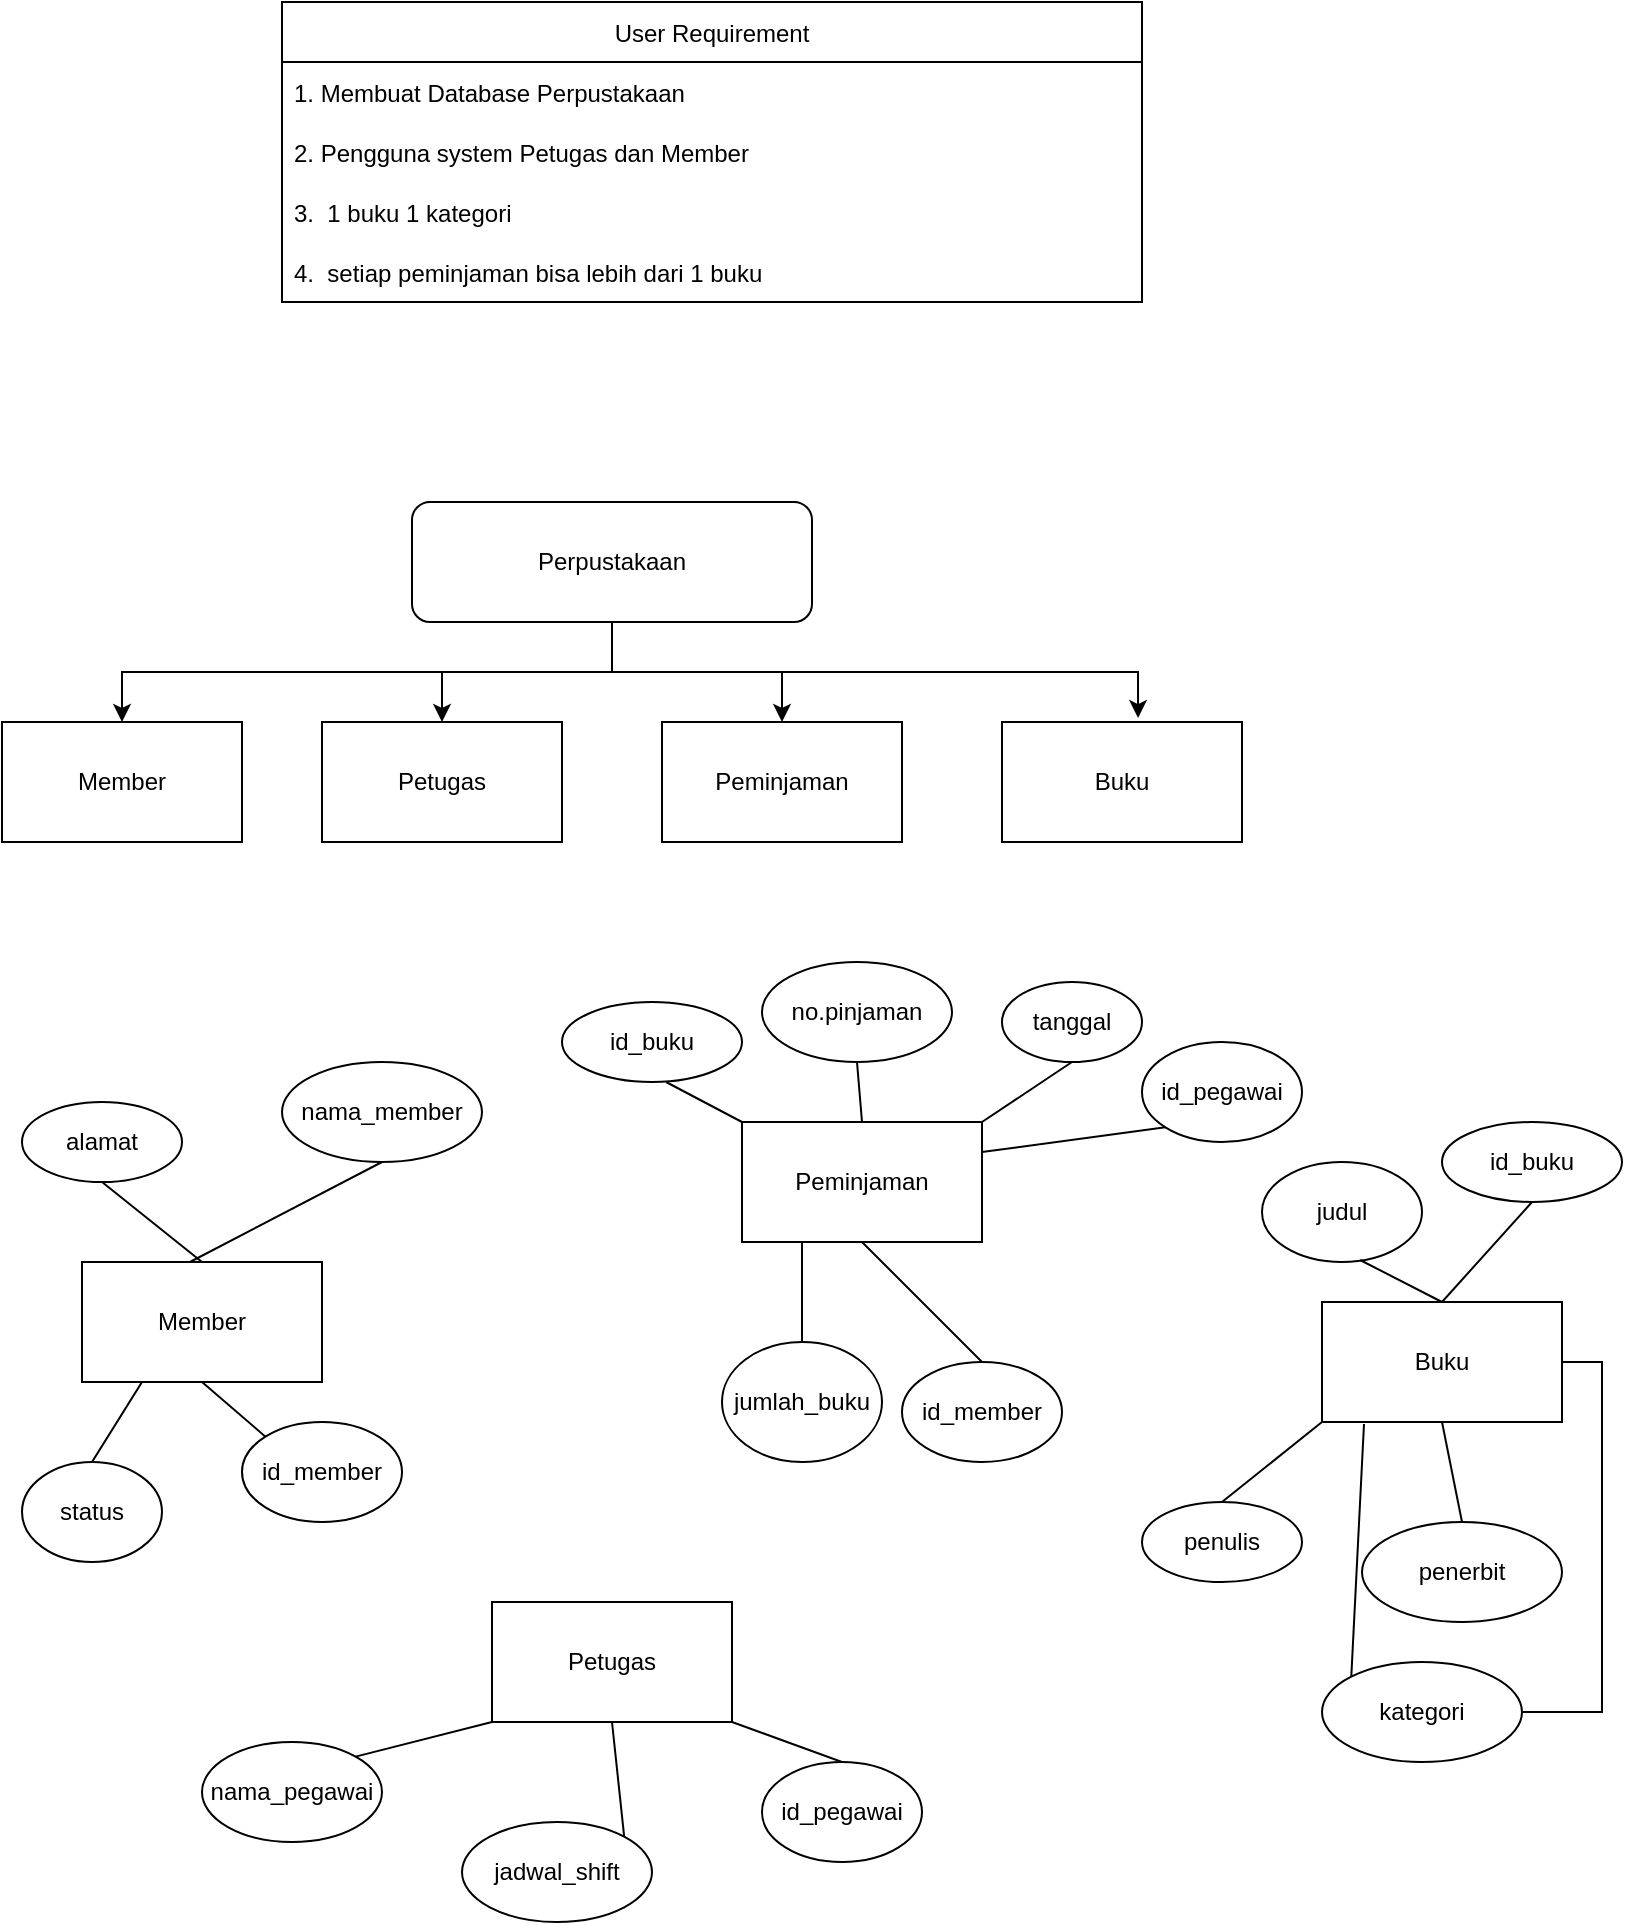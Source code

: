 <mxfile version="15.6.5" type="github"><diagram id="3bQUJpN8k2muaRIqIm6b" name="Page-1"><mxGraphModel dx="862" dy="492" grid="1" gridSize="10" guides="1" tooltips="1" connect="1" arrows="1" fold="1" page="1" pageScale="1" pageWidth="850" pageHeight="1100" math="0" shadow="0"><root><mxCell id="0"/><mxCell id="1" parent="0"/><mxCell id="HlvAQcf4TAFLOSOdBuCV-1" value="User Requirement" style="swimlane;fontStyle=0;childLayout=stackLayout;horizontal=1;startSize=30;horizontalStack=0;resizeParent=1;resizeParentMax=0;resizeLast=0;collapsible=1;marginBottom=0;fontColor=default;fillColor=default;strokeColor=default;" parent="1" vertex="1"><mxGeometry x="160" y="110" width="430" height="150" as="geometry"/></mxCell><mxCell id="HlvAQcf4TAFLOSOdBuCV-2" value="1. Membuat Database Perpustakaan" style="text;strokeColor=none;fillColor=none;align=left;verticalAlign=middle;spacingLeft=4;spacingRight=4;overflow=hidden;points=[[0,0.5],[1,0.5]];portConstraint=eastwest;rotatable=0;fontColor=default;" parent="HlvAQcf4TAFLOSOdBuCV-1" vertex="1"><mxGeometry y="30" width="430" height="30" as="geometry"/></mxCell><mxCell id="HlvAQcf4TAFLOSOdBuCV-3" value="2. Pengguna system Petugas dan Member" style="text;strokeColor=none;fillColor=none;align=left;verticalAlign=middle;spacingLeft=4;spacingRight=4;overflow=hidden;points=[[0,0.5],[1,0.5]];portConstraint=eastwest;rotatable=0;fontColor=default;" parent="HlvAQcf4TAFLOSOdBuCV-1" vertex="1"><mxGeometry y="60" width="430" height="30" as="geometry"/></mxCell><mxCell id="HlvAQcf4TAFLOSOdBuCV-4" value="3.  1 buku 1 kategori" style="text;strokeColor=none;fillColor=none;align=left;verticalAlign=middle;spacingLeft=4;spacingRight=4;overflow=hidden;points=[[0,0.5],[1,0.5]];portConstraint=eastwest;rotatable=0;fontColor=default;" parent="HlvAQcf4TAFLOSOdBuCV-1" vertex="1"><mxGeometry y="90" width="430" height="30" as="geometry"/></mxCell><mxCell id="HlvAQcf4TAFLOSOdBuCV-5" value="4.  setiap peminjaman bisa lebih dari 1 buku" style="text;strokeColor=none;fillColor=none;align=left;verticalAlign=middle;spacingLeft=4;spacingRight=4;overflow=hidden;points=[[0,0.5],[1,0.5]];portConstraint=eastwest;rotatable=0;fontColor=default;" parent="HlvAQcf4TAFLOSOdBuCV-1" vertex="1"><mxGeometry y="120" width="430" height="30" as="geometry"/></mxCell><mxCell id="ZFjTRjcmgBkkJqUMy4PS-6" style="edgeStyle=orthogonalEdgeStyle;rounded=0;orthogonalLoop=1;jettySize=auto;html=1;exitX=0.5;exitY=1;exitDx=0;exitDy=0;entryX=0.5;entryY=0;entryDx=0;entryDy=0;fontColor=default;" edge="1" parent="1" source="ZFjTRjcmgBkkJqUMy4PS-1" target="ZFjTRjcmgBkkJqUMy4PS-2"><mxGeometry relative="1" as="geometry"/></mxCell><mxCell id="ZFjTRjcmgBkkJqUMy4PS-7" style="edgeStyle=orthogonalEdgeStyle;rounded=0;orthogonalLoop=1;jettySize=auto;html=1;exitX=0.5;exitY=1;exitDx=0;exitDy=0;entryX=0.5;entryY=0;entryDx=0;entryDy=0;fontColor=default;" edge="1" parent="1" source="ZFjTRjcmgBkkJqUMy4PS-1" target="ZFjTRjcmgBkkJqUMy4PS-3"><mxGeometry relative="1" as="geometry"/></mxCell><mxCell id="ZFjTRjcmgBkkJqUMy4PS-8" style="edgeStyle=orthogonalEdgeStyle;rounded=0;orthogonalLoop=1;jettySize=auto;html=1;exitX=0.5;exitY=1;exitDx=0;exitDy=0;entryX=0.5;entryY=0;entryDx=0;entryDy=0;fontColor=default;" edge="1" parent="1" source="ZFjTRjcmgBkkJqUMy4PS-1" target="ZFjTRjcmgBkkJqUMy4PS-4"><mxGeometry relative="1" as="geometry"/></mxCell><mxCell id="ZFjTRjcmgBkkJqUMy4PS-9" style="edgeStyle=orthogonalEdgeStyle;rounded=0;orthogonalLoop=1;jettySize=auto;html=1;exitX=0.5;exitY=1;exitDx=0;exitDy=0;entryX=0.567;entryY=-0.033;entryDx=0;entryDy=0;entryPerimeter=0;fontColor=default;" edge="1" parent="1" source="ZFjTRjcmgBkkJqUMy4PS-1" target="ZFjTRjcmgBkkJqUMy4PS-5"><mxGeometry relative="1" as="geometry"/></mxCell><mxCell id="ZFjTRjcmgBkkJqUMy4PS-1" value="Perpustakaan" style="rounded=1;whiteSpace=wrap;html=1;fontColor=default;fillColor=default;strokeColor=default;" vertex="1" parent="1"><mxGeometry x="225" y="360" width="200" height="60" as="geometry"/></mxCell><mxCell id="ZFjTRjcmgBkkJqUMy4PS-2" value="Member" style="rounded=0;whiteSpace=wrap;html=1;fontColor=default;strokeColor=default;fillColor=default;" vertex="1" parent="1"><mxGeometry x="20" y="470" width="120" height="60" as="geometry"/></mxCell><mxCell id="ZFjTRjcmgBkkJqUMy4PS-3" value="Petugas" style="rounded=0;whiteSpace=wrap;html=1;fontColor=default;strokeColor=default;fillColor=default;" vertex="1" parent="1"><mxGeometry x="180" y="470" width="120" height="60" as="geometry"/></mxCell><mxCell id="ZFjTRjcmgBkkJqUMy4PS-4" value="Peminjaman" style="rounded=0;whiteSpace=wrap;html=1;fontColor=default;strokeColor=default;fillColor=default;" vertex="1" parent="1"><mxGeometry x="350" y="470" width="120" height="60" as="geometry"/></mxCell><mxCell id="ZFjTRjcmgBkkJqUMy4PS-5" value="Buku" style="rounded=0;whiteSpace=wrap;html=1;fontColor=default;strokeColor=default;fillColor=default;" vertex="1" parent="1"><mxGeometry x="520" y="470" width="120" height="60" as="geometry"/></mxCell><mxCell id="ZFjTRjcmgBkkJqUMy4PS-10" value="Member" style="rounded=0;whiteSpace=wrap;html=1;fontColor=default;strokeColor=default;fillColor=default;" vertex="1" parent="1"><mxGeometry x="60" y="740" width="120" height="60" as="geometry"/></mxCell><mxCell id="ZFjTRjcmgBkkJqUMy4PS-11" value="Petugas" style="rounded=0;whiteSpace=wrap;html=1;fontColor=default;strokeColor=default;fillColor=default;" vertex="1" parent="1"><mxGeometry x="265" y="910" width="120" height="60" as="geometry"/></mxCell><mxCell id="ZFjTRjcmgBkkJqUMy4PS-12" value="Peminjaman" style="rounded=0;whiteSpace=wrap;html=1;fontColor=default;strokeColor=default;fillColor=default;" vertex="1" parent="1"><mxGeometry x="390" y="670" width="120" height="60" as="geometry"/></mxCell><mxCell id="ZFjTRjcmgBkkJqUMy4PS-13" value="Buku" style="rounded=0;whiteSpace=wrap;html=1;fontColor=default;strokeColor=default;fillColor=default;" vertex="1" parent="1"><mxGeometry x="680" y="760" width="120" height="60" as="geometry"/></mxCell><mxCell id="ZFjTRjcmgBkkJqUMy4PS-14" value="id_member" style="ellipse;whiteSpace=wrap;html=1;fontColor=default;strokeColor=default;fillColor=default;" vertex="1" parent="1"><mxGeometry x="140" y="820" width="80" height="50" as="geometry"/></mxCell><mxCell id="ZFjTRjcmgBkkJqUMy4PS-15" value="" style="endArrow=none;html=1;rounded=0;fontColor=default;entryX=0;entryY=0;entryDx=0;entryDy=0;strokeColor=default;labelBackgroundColor=default;exitX=0.5;exitY=1;exitDx=0;exitDy=0;" edge="1" parent="1" source="ZFjTRjcmgBkkJqUMy4PS-10" target="ZFjTRjcmgBkkJqUMy4PS-14"><mxGeometry width="50" height="50" relative="1" as="geometry"><mxPoint x="70" y="870" as="sourcePoint"/><mxPoint x="120" y="820" as="targetPoint"/></mxGeometry></mxCell><mxCell id="ZFjTRjcmgBkkJqUMy4PS-16" value="nama_member" style="ellipse;whiteSpace=wrap;html=1;fontColor=default;strokeColor=default;fillColor=default;" vertex="1" parent="1"><mxGeometry x="160" y="640" width="100" height="50" as="geometry"/></mxCell><mxCell id="ZFjTRjcmgBkkJqUMy4PS-17" value="" style="endArrow=none;html=1;rounded=0;labelBackgroundColor=default;fontColor=default;strokeColor=default;entryX=0.5;entryY=1;entryDx=0;entryDy=0;exitX=0.45;exitY=0;exitDx=0;exitDy=0;exitPerimeter=0;" edge="1" parent="1" source="ZFjTRjcmgBkkJqUMy4PS-10" target="ZFjTRjcmgBkkJqUMy4PS-16"><mxGeometry width="50" height="50" relative="1" as="geometry"><mxPoint x="60" y="740" as="sourcePoint"/><mxPoint x="110" y="690" as="targetPoint"/></mxGeometry></mxCell><mxCell id="ZFjTRjcmgBkkJqUMy4PS-18" value="alamat" style="ellipse;whiteSpace=wrap;html=1;fontColor=default;strokeColor=default;fillColor=default;" vertex="1" parent="1"><mxGeometry x="30" y="660" width="80" height="40" as="geometry"/></mxCell><mxCell id="ZFjTRjcmgBkkJqUMy4PS-19" value="status" style="ellipse;whiteSpace=wrap;html=1;fontColor=default;strokeColor=default;fillColor=default;" vertex="1" parent="1"><mxGeometry x="30" y="840" width="70" height="50" as="geometry"/></mxCell><mxCell id="ZFjTRjcmgBkkJqUMy4PS-20" value="" style="endArrow=none;html=1;rounded=0;labelBackgroundColor=default;fontColor=default;strokeColor=default;entryX=0.25;entryY=1;entryDx=0;entryDy=0;exitX=0.5;exitY=0;exitDx=0;exitDy=0;" edge="1" parent="1" source="ZFjTRjcmgBkkJqUMy4PS-19" target="ZFjTRjcmgBkkJqUMy4PS-10"><mxGeometry width="50" height="50" relative="1" as="geometry"><mxPoint x="80" y="850" as="sourcePoint"/><mxPoint x="130" y="800" as="targetPoint"/></mxGeometry></mxCell><mxCell id="ZFjTRjcmgBkkJqUMy4PS-21" value="" style="endArrow=none;html=1;rounded=0;labelBackgroundColor=default;fontColor=default;strokeColor=default;entryX=0.5;entryY=1;entryDx=0;entryDy=0;exitX=0.5;exitY=0;exitDx=0;exitDy=0;" edge="1" parent="1" source="ZFjTRjcmgBkkJqUMy4PS-10" target="ZFjTRjcmgBkkJqUMy4PS-18"><mxGeometry width="50" height="50" relative="1" as="geometry"><mxPoint x="50" y="760" as="sourcePoint"/><mxPoint x="100" y="710" as="targetPoint"/></mxGeometry></mxCell><mxCell id="ZFjTRjcmgBkkJqUMy4PS-22" value="id_pegawai" style="ellipse;whiteSpace=wrap;html=1;fontColor=default;strokeColor=default;fillColor=default;" vertex="1" parent="1"><mxGeometry x="400" y="990" width="80" height="50" as="geometry"/></mxCell><mxCell id="ZFjTRjcmgBkkJqUMy4PS-23" value="nama_pegawai" style="ellipse;whiteSpace=wrap;html=1;fontColor=default;strokeColor=default;fillColor=default;" vertex="1" parent="1"><mxGeometry x="120" y="980" width="90" height="50" as="geometry"/></mxCell><mxCell id="ZFjTRjcmgBkkJqUMy4PS-24" value="jadwal_shift" style="ellipse;whiteSpace=wrap;html=1;fontColor=default;strokeColor=default;fillColor=default;" vertex="1" parent="1"><mxGeometry x="250" y="1020" width="95" height="50" as="geometry"/></mxCell><mxCell id="ZFjTRjcmgBkkJqUMy4PS-25" value="" style="endArrow=none;html=1;rounded=0;labelBackgroundColor=default;fontColor=default;strokeColor=default;entryX=0;entryY=1;entryDx=0;entryDy=0;exitX=1;exitY=0;exitDx=0;exitDy=0;" edge="1" parent="1" source="ZFjTRjcmgBkkJqUMy4PS-23" target="ZFjTRjcmgBkkJqUMy4PS-11"><mxGeometry width="50" height="50" relative="1" as="geometry"><mxPoint x="200" y="980" as="sourcePoint"/><mxPoint x="250" y="930" as="targetPoint"/></mxGeometry></mxCell><mxCell id="ZFjTRjcmgBkkJqUMy4PS-26" value="" style="endArrow=none;html=1;rounded=0;labelBackgroundColor=default;fontColor=default;strokeColor=default;entryX=0.5;entryY=1;entryDx=0;entryDy=0;exitX=1;exitY=0;exitDx=0;exitDy=0;" edge="1" parent="1" source="ZFjTRjcmgBkkJqUMy4PS-24" target="ZFjTRjcmgBkkJqUMy4PS-11"><mxGeometry width="50" height="50" relative="1" as="geometry"><mxPoint x="290" y="1030" as="sourcePoint"/><mxPoint x="340" y="980" as="targetPoint"/></mxGeometry></mxCell><mxCell id="ZFjTRjcmgBkkJqUMy4PS-27" value="" style="endArrow=none;html=1;rounded=0;labelBackgroundColor=default;fontColor=default;strokeColor=default;entryX=1;entryY=1;entryDx=0;entryDy=0;exitX=0.5;exitY=0;exitDx=0;exitDy=0;" edge="1" parent="1" source="ZFjTRjcmgBkkJqUMy4PS-22" target="ZFjTRjcmgBkkJqUMy4PS-11"><mxGeometry width="50" height="50" relative="1" as="geometry"><mxPoint x="420" y="970" as="sourcePoint"/><mxPoint x="470" y="920" as="targetPoint"/></mxGeometry></mxCell><mxCell id="ZFjTRjcmgBkkJqUMy4PS-28" value="no.pinjaman" style="ellipse;whiteSpace=wrap;html=1;fontColor=default;strokeColor=default;fillColor=default;" vertex="1" parent="1"><mxGeometry x="400" y="590" width="95" height="50" as="geometry"/></mxCell><mxCell id="ZFjTRjcmgBkkJqUMy4PS-29" value="tanggal" style="ellipse;whiteSpace=wrap;html=1;fontColor=default;strokeColor=default;fillColor=default;" vertex="1" parent="1"><mxGeometry x="520" y="600" width="70" height="40" as="geometry"/></mxCell><mxCell id="ZFjTRjcmgBkkJqUMy4PS-30" value="jumlah_buku" style="ellipse;whiteSpace=wrap;html=1;fontColor=default;strokeColor=default;fillColor=default;" vertex="1" parent="1"><mxGeometry x="380" y="780" width="80" height="60" as="geometry"/></mxCell><mxCell id="ZFjTRjcmgBkkJqUMy4PS-31" value="id_pegawai" style="ellipse;whiteSpace=wrap;html=1;fontColor=default;strokeColor=default;fillColor=default;" vertex="1" parent="1"><mxGeometry x="590" y="630" width="80" height="50" as="geometry"/></mxCell><mxCell id="ZFjTRjcmgBkkJqUMy4PS-32" value="id_member" style="ellipse;whiteSpace=wrap;html=1;fontColor=default;strokeColor=default;fillColor=default;" vertex="1" parent="1"><mxGeometry x="470" y="790" width="80" height="50" as="geometry"/></mxCell><mxCell id="ZFjTRjcmgBkkJqUMy4PS-33" value="id_buku" style="ellipse;whiteSpace=wrap;html=1;fontColor=default;strokeColor=default;fillColor=default;" vertex="1" parent="1"><mxGeometry x="740" y="670" width="90" height="40" as="geometry"/></mxCell><mxCell id="ZFjTRjcmgBkkJqUMy4PS-34" value="id_buku" style="ellipse;whiteSpace=wrap;html=1;fontColor=default;strokeColor=default;fillColor=default;" vertex="1" parent="1"><mxGeometry x="300" y="610" width="90" height="40" as="geometry"/></mxCell><mxCell id="ZFjTRjcmgBkkJqUMy4PS-35" value="judul" style="ellipse;whiteSpace=wrap;html=1;fontColor=default;strokeColor=default;fillColor=default;" vertex="1" parent="1"><mxGeometry x="650" y="690" width="80" height="50" as="geometry"/></mxCell><mxCell id="ZFjTRjcmgBkkJqUMy4PS-36" value="penulis" style="ellipse;whiteSpace=wrap;html=1;fontColor=default;strokeColor=default;fillColor=default;" vertex="1" parent="1"><mxGeometry x="590" y="860" width="80" height="40" as="geometry"/></mxCell><mxCell id="ZFjTRjcmgBkkJqUMy4PS-37" value="penerbit" style="ellipse;whiteSpace=wrap;html=1;fontColor=default;strokeColor=default;fillColor=default;" vertex="1" parent="1"><mxGeometry x="700" y="870" width="100" height="50" as="geometry"/></mxCell><mxCell id="ZFjTRjcmgBkkJqUMy4PS-38" value="kategori" style="ellipse;whiteSpace=wrap;html=1;fontColor=default;strokeColor=default;fillColor=default;" vertex="1" parent="1"><mxGeometry x="680" y="940" width="100" height="50" as="geometry"/></mxCell><mxCell id="ZFjTRjcmgBkkJqUMy4PS-39" value="" style="endArrow=none;html=1;rounded=0;labelBackgroundColor=default;fontColor=default;strokeColor=default;entryX=0.5;entryY=1;entryDx=0;entryDy=0;exitX=0.5;exitY=0;exitDx=0;exitDy=0;" edge="1" parent="1" source="ZFjTRjcmgBkkJqUMy4PS-32" target="ZFjTRjcmgBkkJqUMy4PS-12"><mxGeometry width="50" height="50" relative="1" as="geometry"><mxPoint x="480" y="780" as="sourcePoint"/><mxPoint x="530" y="730" as="targetPoint"/></mxGeometry></mxCell><mxCell id="ZFjTRjcmgBkkJqUMy4PS-40" value="" style="endArrow=none;html=1;rounded=0;labelBackgroundColor=default;fontColor=default;strokeColor=default;entryX=0.25;entryY=1;entryDx=0;entryDy=0;exitX=0.5;exitY=0;exitDx=0;exitDy=0;" edge="1" parent="1" source="ZFjTRjcmgBkkJqUMy4PS-30" target="ZFjTRjcmgBkkJqUMy4PS-12"><mxGeometry width="50" height="50" relative="1" as="geometry"><mxPoint x="520" y="800" as="sourcePoint"/><mxPoint x="460" y="740" as="targetPoint"/></mxGeometry></mxCell><mxCell id="ZFjTRjcmgBkkJqUMy4PS-41" value="" style="endArrow=none;html=1;rounded=0;labelBackgroundColor=default;fontColor=default;strokeColor=default;entryX=0;entryY=1;entryDx=0;entryDy=0;exitX=1;exitY=0.25;exitDx=0;exitDy=0;" edge="1" parent="1" source="ZFjTRjcmgBkkJqUMy4PS-12" target="ZFjTRjcmgBkkJqUMy4PS-31"><mxGeometry width="50" height="50" relative="1" as="geometry"><mxPoint x="430" y="790" as="sourcePoint"/><mxPoint x="430" y="740" as="targetPoint"/></mxGeometry></mxCell><mxCell id="ZFjTRjcmgBkkJqUMy4PS-42" value="" style="endArrow=none;html=1;rounded=0;labelBackgroundColor=default;fontColor=default;strokeColor=default;entryX=0.5;entryY=1;entryDx=0;entryDy=0;exitX=1;exitY=0;exitDx=0;exitDy=0;" edge="1" parent="1" source="ZFjTRjcmgBkkJqUMy4PS-12" target="ZFjTRjcmgBkkJqUMy4PS-29"><mxGeometry width="50" height="50" relative="1" as="geometry"><mxPoint x="520" y="695" as="sourcePoint"/><mxPoint x="611.716" y="682.678" as="targetPoint"/></mxGeometry></mxCell><mxCell id="ZFjTRjcmgBkkJqUMy4PS-43" value="" style="endArrow=none;html=1;rounded=0;labelBackgroundColor=default;fontColor=default;strokeColor=default;entryX=0.5;entryY=1;entryDx=0;entryDy=0;exitX=0.5;exitY=0;exitDx=0;exitDy=0;" edge="1" parent="1" source="ZFjTRjcmgBkkJqUMy4PS-12" target="ZFjTRjcmgBkkJqUMy4PS-28"><mxGeometry width="50" height="50" relative="1" as="geometry"><mxPoint x="520" y="680" as="sourcePoint"/><mxPoint x="565" y="650" as="targetPoint"/></mxGeometry></mxCell><mxCell id="ZFjTRjcmgBkkJqUMy4PS-44" value="" style="endArrow=none;html=1;rounded=0;labelBackgroundColor=default;fontColor=default;strokeColor=default;entryX=0.578;entryY=1;entryDx=0;entryDy=0;exitX=0;exitY=0;exitDx=0;exitDy=0;entryPerimeter=0;" edge="1" parent="1" source="ZFjTRjcmgBkkJqUMy4PS-12" target="ZFjTRjcmgBkkJqUMy4PS-34"><mxGeometry width="50" height="50" relative="1" as="geometry"><mxPoint x="530" y="690" as="sourcePoint"/><mxPoint x="575" y="660" as="targetPoint"/></mxGeometry></mxCell><mxCell id="ZFjTRjcmgBkkJqUMy4PS-45" value="" style="endArrow=none;html=1;rounded=0;labelBackgroundColor=default;fontColor=default;strokeColor=default;entryX=0.5;entryY=0;entryDx=0;entryDy=0;exitX=0;exitY=1;exitDx=0;exitDy=0;" edge="1" parent="1" source="ZFjTRjcmgBkkJqUMy4PS-13" target="ZFjTRjcmgBkkJqUMy4PS-36"><mxGeometry width="50" height="50" relative="1" as="geometry"><mxPoint x="540" y="700" as="sourcePoint"/><mxPoint x="585" y="670" as="targetPoint"/></mxGeometry></mxCell><mxCell id="ZFjTRjcmgBkkJqUMy4PS-46" value="" style="endArrow=none;html=1;rounded=0;labelBackgroundColor=default;fontColor=default;strokeColor=default;entryX=0.5;entryY=0;entryDx=0;entryDy=0;exitX=0.5;exitY=1;exitDx=0;exitDy=0;" edge="1" parent="1" source="ZFjTRjcmgBkkJqUMy4PS-13" target="ZFjTRjcmgBkkJqUMy4PS-37"><mxGeometry width="50" height="50" relative="1" as="geometry"><mxPoint x="690" y="830" as="sourcePoint"/><mxPoint x="640" y="870" as="targetPoint"/></mxGeometry></mxCell><mxCell id="ZFjTRjcmgBkkJqUMy4PS-47" value="" style="endArrow=none;html=1;rounded=0;labelBackgroundColor=default;fontColor=default;strokeColor=default;entryX=0.5;entryY=0;entryDx=0;entryDy=0;exitX=0.613;exitY=0.98;exitDx=0;exitDy=0;exitPerimeter=0;" edge="1" parent="1" source="ZFjTRjcmgBkkJqUMy4PS-35" target="ZFjTRjcmgBkkJqUMy4PS-13"><mxGeometry width="50" height="50" relative="1" as="geometry"><mxPoint x="750" y="830" as="sourcePoint"/><mxPoint x="760" y="880" as="targetPoint"/></mxGeometry></mxCell><mxCell id="ZFjTRjcmgBkkJqUMy4PS-48" value="" style="endArrow=none;html=1;rounded=0;labelBackgroundColor=default;fontColor=default;strokeColor=default;entryX=0.5;entryY=0;entryDx=0;entryDy=0;exitX=0.5;exitY=1;exitDx=0;exitDy=0;" edge="1" parent="1" source="ZFjTRjcmgBkkJqUMy4PS-33" target="ZFjTRjcmgBkkJqUMy4PS-13"><mxGeometry width="50" height="50" relative="1" as="geometry"><mxPoint x="760" y="840" as="sourcePoint"/><mxPoint x="770" y="890" as="targetPoint"/></mxGeometry></mxCell><mxCell id="ZFjTRjcmgBkkJqUMy4PS-49" value="" style="endArrow=none;html=1;rounded=0;labelBackgroundColor=default;fontColor=default;strokeColor=default;entryX=0;entryY=0;entryDx=0;entryDy=0;exitX=0.175;exitY=1.017;exitDx=0;exitDy=0;exitPerimeter=0;" edge="1" parent="1" source="ZFjTRjcmgBkkJqUMy4PS-13" target="ZFjTRjcmgBkkJqUMy4PS-38"><mxGeometry width="50" height="50" relative="1" as="geometry"><mxPoint x="770" y="850" as="sourcePoint"/><mxPoint x="780" y="900" as="targetPoint"/></mxGeometry></mxCell><mxCell id="ZFjTRjcmgBkkJqUMy4PS-50" value="" style="endArrow=none;html=1;rounded=0;labelBackgroundColor=default;fontColor=default;strokeColor=default;entryX=1;entryY=0.5;entryDx=0;entryDy=0;exitX=1;exitY=0.5;exitDx=0;exitDy=0;" edge="1" parent="1" source="ZFjTRjcmgBkkJqUMy4PS-13" target="ZFjTRjcmgBkkJqUMy4PS-38"><mxGeometry width="50" height="50" relative="1" as="geometry"><mxPoint x="780" y="860" as="sourcePoint"/><mxPoint x="790" y="910" as="targetPoint"/><Array as="points"><mxPoint x="820" y="790"/><mxPoint x="820" y="965"/></Array></mxGeometry></mxCell></root></mxGraphModel></diagram></mxfile>